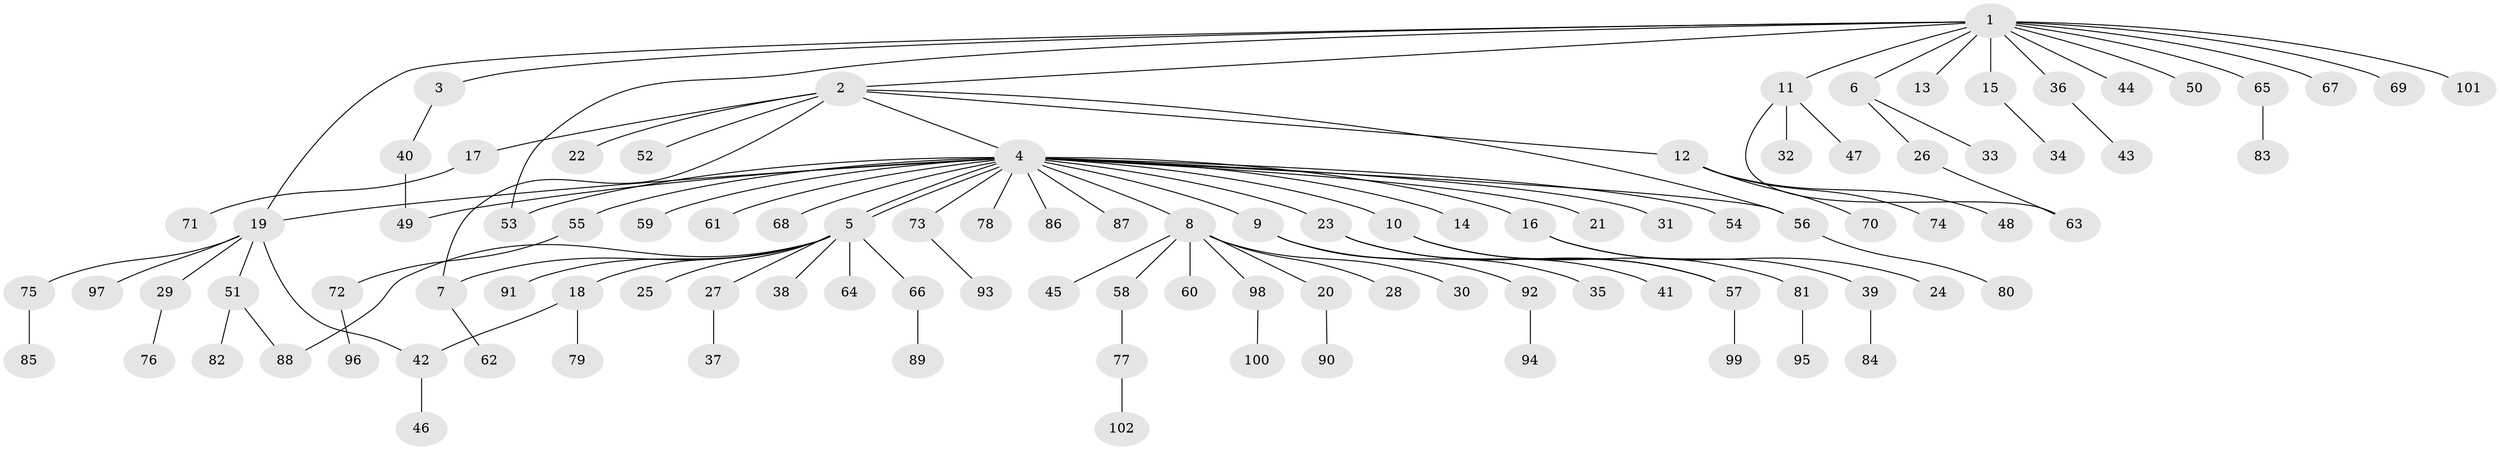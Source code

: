 // coarse degree distribution, {17: 0.014084507042253521, 28: 0.014084507042253521, 2: 0.18309859154929578, 9: 0.014084507042253521, 7: 0.014084507042253521, 3: 0.056338028169014086, 1: 0.6901408450704225, 8: 0.014084507042253521}
// Generated by graph-tools (version 1.1) at 2025/41/03/06/25 10:41:51]
// undirected, 102 vertices, 111 edges
graph export_dot {
graph [start="1"]
  node [color=gray90,style=filled];
  1;
  2;
  3;
  4;
  5;
  6;
  7;
  8;
  9;
  10;
  11;
  12;
  13;
  14;
  15;
  16;
  17;
  18;
  19;
  20;
  21;
  22;
  23;
  24;
  25;
  26;
  27;
  28;
  29;
  30;
  31;
  32;
  33;
  34;
  35;
  36;
  37;
  38;
  39;
  40;
  41;
  42;
  43;
  44;
  45;
  46;
  47;
  48;
  49;
  50;
  51;
  52;
  53;
  54;
  55;
  56;
  57;
  58;
  59;
  60;
  61;
  62;
  63;
  64;
  65;
  66;
  67;
  68;
  69;
  70;
  71;
  72;
  73;
  74;
  75;
  76;
  77;
  78;
  79;
  80;
  81;
  82;
  83;
  84;
  85;
  86;
  87;
  88;
  89;
  90;
  91;
  92;
  93;
  94;
  95;
  96;
  97;
  98;
  99;
  100;
  101;
  102;
  1 -- 2;
  1 -- 3;
  1 -- 6;
  1 -- 11;
  1 -- 13;
  1 -- 15;
  1 -- 19;
  1 -- 36;
  1 -- 44;
  1 -- 50;
  1 -- 53;
  1 -- 65;
  1 -- 67;
  1 -- 69;
  1 -- 101;
  2 -- 4;
  2 -- 7;
  2 -- 12;
  2 -- 17;
  2 -- 22;
  2 -- 52;
  2 -- 56;
  3 -- 40;
  4 -- 5;
  4 -- 5;
  4 -- 8;
  4 -- 9;
  4 -- 10;
  4 -- 14;
  4 -- 16;
  4 -- 19;
  4 -- 21;
  4 -- 23;
  4 -- 31;
  4 -- 49;
  4 -- 53;
  4 -- 54;
  4 -- 55;
  4 -- 56;
  4 -- 59;
  4 -- 61;
  4 -- 68;
  4 -- 73;
  4 -- 78;
  4 -- 86;
  4 -- 87;
  5 -- 7;
  5 -- 18;
  5 -- 25;
  5 -- 27;
  5 -- 38;
  5 -- 64;
  5 -- 66;
  5 -- 88;
  5 -- 91;
  6 -- 26;
  6 -- 33;
  7 -- 62;
  8 -- 20;
  8 -- 28;
  8 -- 30;
  8 -- 45;
  8 -- 58;
  8 -- 60;
  8 -- 98;
  9 -- 35;
  9 -- 92;
  10 -- 57;
  10 -- 81;
  11 -- 32;
  11 -- 47;
  11 -- 63;
  12 -- 48;
  12 -- 70;
  12 -- 74;
  15 -- 34;
  16 -- 24;
  16 -- 39;
  17 -- 71;
  18 -- 42;
  18 -- 79;
  19 -- 29;
  19 -- 42;
  19 -- 51;
  19 -- 75;
  19 -- 97;
  20 -- 90;
  23 -- 41;
  23 -- 57;
  26 -- 63;
  27 -- 37;
  29 -- 76;
  36 -- 43;
  39 -- 84;
  40 -- 49;
  42 -- 46;
  51 -- 82;
  51 -- 88;
  55 -- 72;
  56 -- 80;
  57 -- 99;
  58 -- 77;
  65 -- 83;
  66 -- 89;
  72 -- 96;
  73 -- 93;
  75 -- 85;
  77 -- 102;
  81 -- 95;
  92 -- 94;
  98 -- 100;
}
